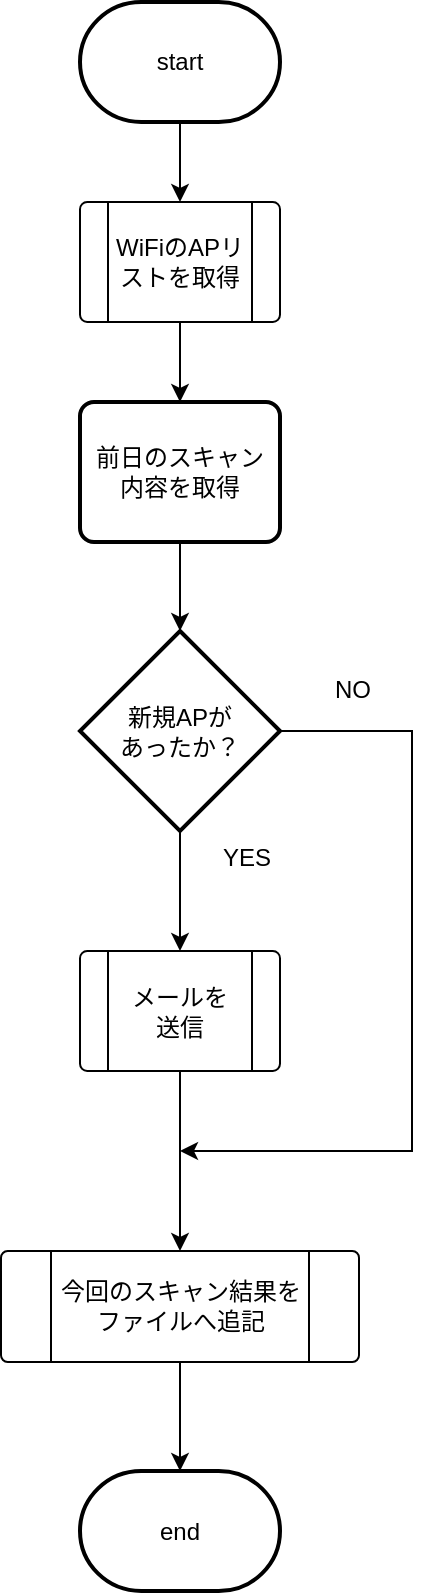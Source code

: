 <mxfile version="13.1.11"><diagram id="mT4R9bdTBIiGj_Tny76w" name="ページ1"><mxGraphModel dx="1483" dy="783" grid="1" gridSize="10" guides="1" tooltips="1" connect="1" arrows="1" fold="1" page="1" pageScale="1" pageWidth="827" pageHeight="1169" math="0" shadow="0"><root><mxCell id="0"/><mxCell id="1" parent="0"/><mxCell id="3xRysK9PEc3Egohla3v4-19" value="" style="edgeStyle=orthogonalEdgeStyle;rounded=0;orthogonalLoop=1;jettySize=auto;html=1;" edge="1" parent="1" source="3xRysK9PEc3Egohla3v4-1" target="3xRysK9PEc3Egohla3v4-3"><mxGeometry relative="1" as="geometry"/></mxCell><mxCell id="3xRysK9PEc3Egohla3v4-1" value="start" style="strokeWidth=2;html=1;shape=mxgraph.flowchart.terminator;whiteSpace=wrap;" vertex="1" parent="1"><mxGeometry x="364" y="30" width="100" height="60" as="geometry"/></mxCell><mxCell id="3xRysK9PEc3Egohla3v4-2" value="end" style="strokeWidth=2;html=1;shape=mxgraph.flowchart.terminator;whiteSpace=wrap;" vertex="1" parent="1"><mxGeometry x="364" y="764.5" width="100" height="60" as="geometry"/></mxCell><mxCell id="3xRysK9PEc3Egohla3v4-18" value="" style="edgeStyle=orthogonalEdgeStyle;rounded=0;orthogonalLoop=1;jettySize=auto;html=1;" edge="1" parent="1" source="3xRysK9PEc3Egohla3v4-3" target="3xRysK9PEc3Egohla3v4-6"><mxGeometry relative="1" as="geometry"/></mxCell><mxCell id="3xRysK9PEc3Egohla3v4-3" value="WiFiのAPリストを取得" style="verticalLabelPosition=middle;verticalAlign=middle;html=1;shape=process;whiteSpace=wrap;rounded=1;size=0.14;arcSize=6;labelPosition=center;align=center;" vertex="1" parent="1"><mxGeometry x="364" y="130" width="100" height="60" as="geometry"/></mxCell><mxCell id="3xRysK9PEc3Egohla3v4-17" value="" style="edgeStyle=orthogonalEdgeStyle;rounded=0;orthogonalLoop=1;jettySize=auto;html=1;" edge="1" parent="1" source="3xRysK9PEc3Egohla3v4-6" target="3xRysK9PEc3Egohla3v4-7"><mxGeometry relative="1" as="geometry"/></mxCell><mxCell id="3xRysK9PEc3Egohla3v4-6" value="前日のスキャン&lt;br&gt;内容を取得" style="rounded=1;whiteSpace=wrap;html=1;absoluteArcSize=1;arcSize=14;strokeWidth=2;" vertex="1" parent="1"><mxGeometry x="364" y="230" width="100" height="70" as="geometry"/></mxCell><mxCell id="3xRysK9PEc3Egohla3v4-15" value="" style="edgeStyle=orthogonalEdgeStyle;rounded=0;orthogonalLoop=1;jettySize=auto;html=1;" edge="1" parent="1" source="3xRysK9PEc3Egohla3v4-7" target="3xRysK9PEc3Egohla3v4-9"><mxGeometry relative="1" as="geometry"/></mxCell><mxCell id="3xRysK9PEc3Egohla3v4-16" style="edgeStyle=orthogonalEdgeStyle;rounded=0;orthogonalLoop=1;jettySize=auto;html=1;" edge="1" parent="1" source="3xRysK9PEc3Egohla3v4-7"><mxGeometry relative="1" as="geometry"><mxPoint x="414" y="604.5" as="targetPoint"/><Array as="points"><mxPoint x="530" y="394.5"/><mxPoint x="530" y="604.5"/></Array></mxGeometry></mxCell><mxCell id="3xRysK9PEc3Egohla3v4-7" value="新規APが&lt;br&gt;あったか？" style="strokeWidth=2;html=1;shape=mxgraph.flowchart.decision;whiteSpace=wrap;" vertex="1" parent="1"><mxGeometry x="364" y="344.5" width="100" height="100" as="geometry"/></mxCell><mxCell id="3xRysK9PEc3Egohla3v4-8" value="YES" style="text;html=1;align=center;verticalAlign=middle;resizable=0;points=[];autosize=1;" vertex="1" parent="1"><mxGeometry x="427" y="447.5" width="40" height="20" as="geometry"/></mxCell><mxCell id="3xRysK9PEc3Egohla3v4-14" value="" style="edgeStyle=orthogonalEdgeStyle;rounded=0;orthogonalLoop=1;jettySize=auto;html=1;" edge="1" parent="1" source="3xRysK9PEc3Egohla3v4-9" target="3xRysK9PEc3Egohla3v4-12"><mxGeometry relative="1" as="geometry"/></mxCell><mxCell id="3xRysK9PEc3Egohla3v4-9" value="メールを&lt;br&gt;送信" style="verticalLabelPosition=middle;verticalAlign=middle;html=1;shape=process;whiteSpace=wrap;rounded=1;size=0.14;arcSize=6;labelPosition=center;align=center;" vertex="1" parent="1"><mxGeometry x="364" y="504.5" width="100" height="60" as="geometry"/></mxCell><mxCell id="3xRysK9PEc3Egohla3v4-11" value="NO" style="text;html=1;align=center;verticalAlign=middle;resizable=0;points=[];autosize=1;" vertex="1" parent="1"><mxGeometry x="485" y="363.5" width="30" height="20" as="geometry"/></mxCell><mxCell id="3xRysK9PEc3Egohla3v4-13" value="" style="edgeStyle=orthogonalEdgeStyle;rounded=0;orthogonalLoop=1;jettySize=auto;html=1;" edge="1" parent="1" source="3xRysK9PEc3Egohla3v4-12" target="3xRysK9PEc3Egohla3v4-2"><mxGeometry relative="1" as="geometry"/></mxCell><mxCell id="3xRysK9PEc3Egohla3v4-12" value="今回のスキャン結果をファイルへ追記" style="verticalLabelPosition=middle;verticalAlign=middle;html=1;shape=process;whiteSpace=wrap;rounded=1;size=0.14;arcSize=6;labelPosition=center;align=center;" vertex="1" parent="1"><mxGeometry x="324.5" y="654.5" width="179" height="55.5" as="geometry"/></mxCell></root></mxGraphModel></diagram></mxfile>